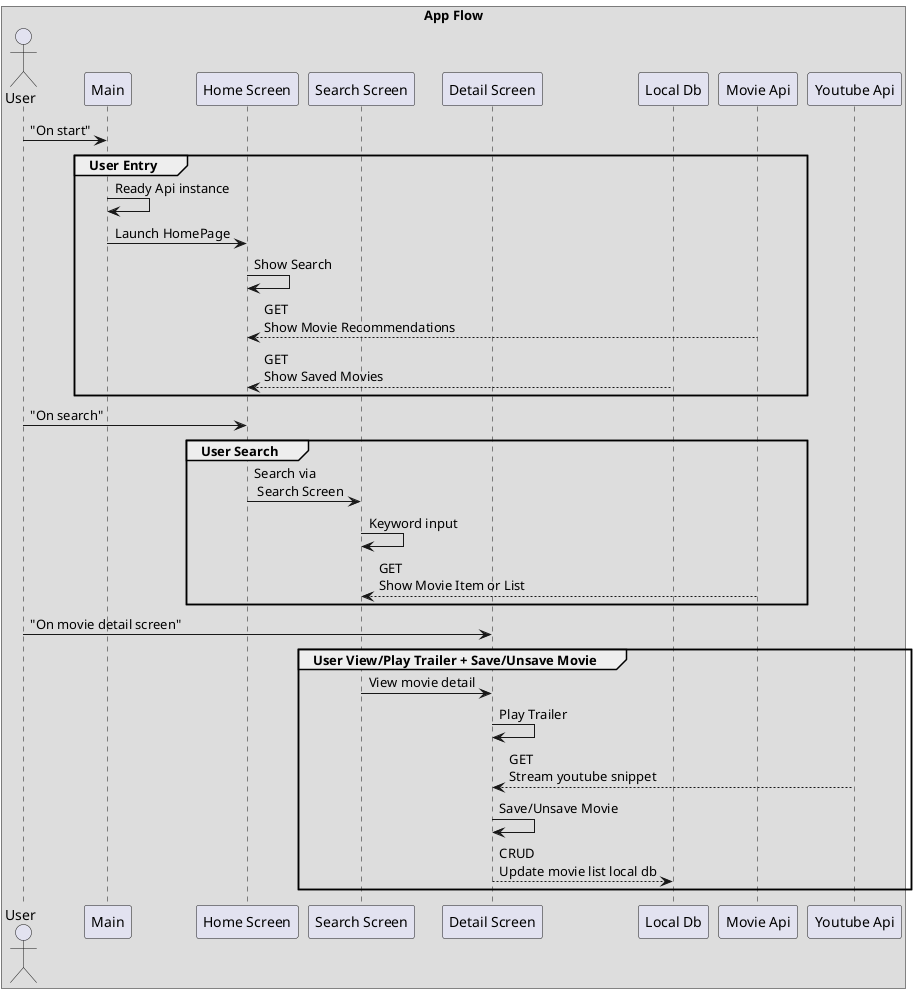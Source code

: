 ' NOTE:
' option + D to preview

@startuml AppFlow

box App Flow
actor User as U
participant "Main" as main
participant "Home Screen" as home
participant "Search Screen" as search
participant "Detail Screen" as detail
participant "Local Db" as ldb
participant "Movie Api" as mapi
participant "Youtube Api" as yapi


U -> main : "On start"

group User Entry
    main -> main: Ready Api instance
    main -> home: Launch HomePage
    home -> home: Show Search
    home <-- mapi: GET\nShow Movie Recommendations
    home <-- ldb: GET\nShow Saved Movies
end

U -> home : "On search"

group User Search
    home -> search: Search via\n Search Screen
    search -> search: Keyword input
    search <-- mapi: GET\nShow Movie Item or List
end


U -> detail : "On movie detail screen"

group User View/Play Trailer + Save/Unsave Movie
    search -> detail: View movie detail
    detail -> detail: Play Trailer
    yapi --> detail: GET\nStream youtube snippet
    detail -> detail: Save/Unsave Movie
    detail --> ldb: CRUD\nUpdate movie list local db
end


@enduml